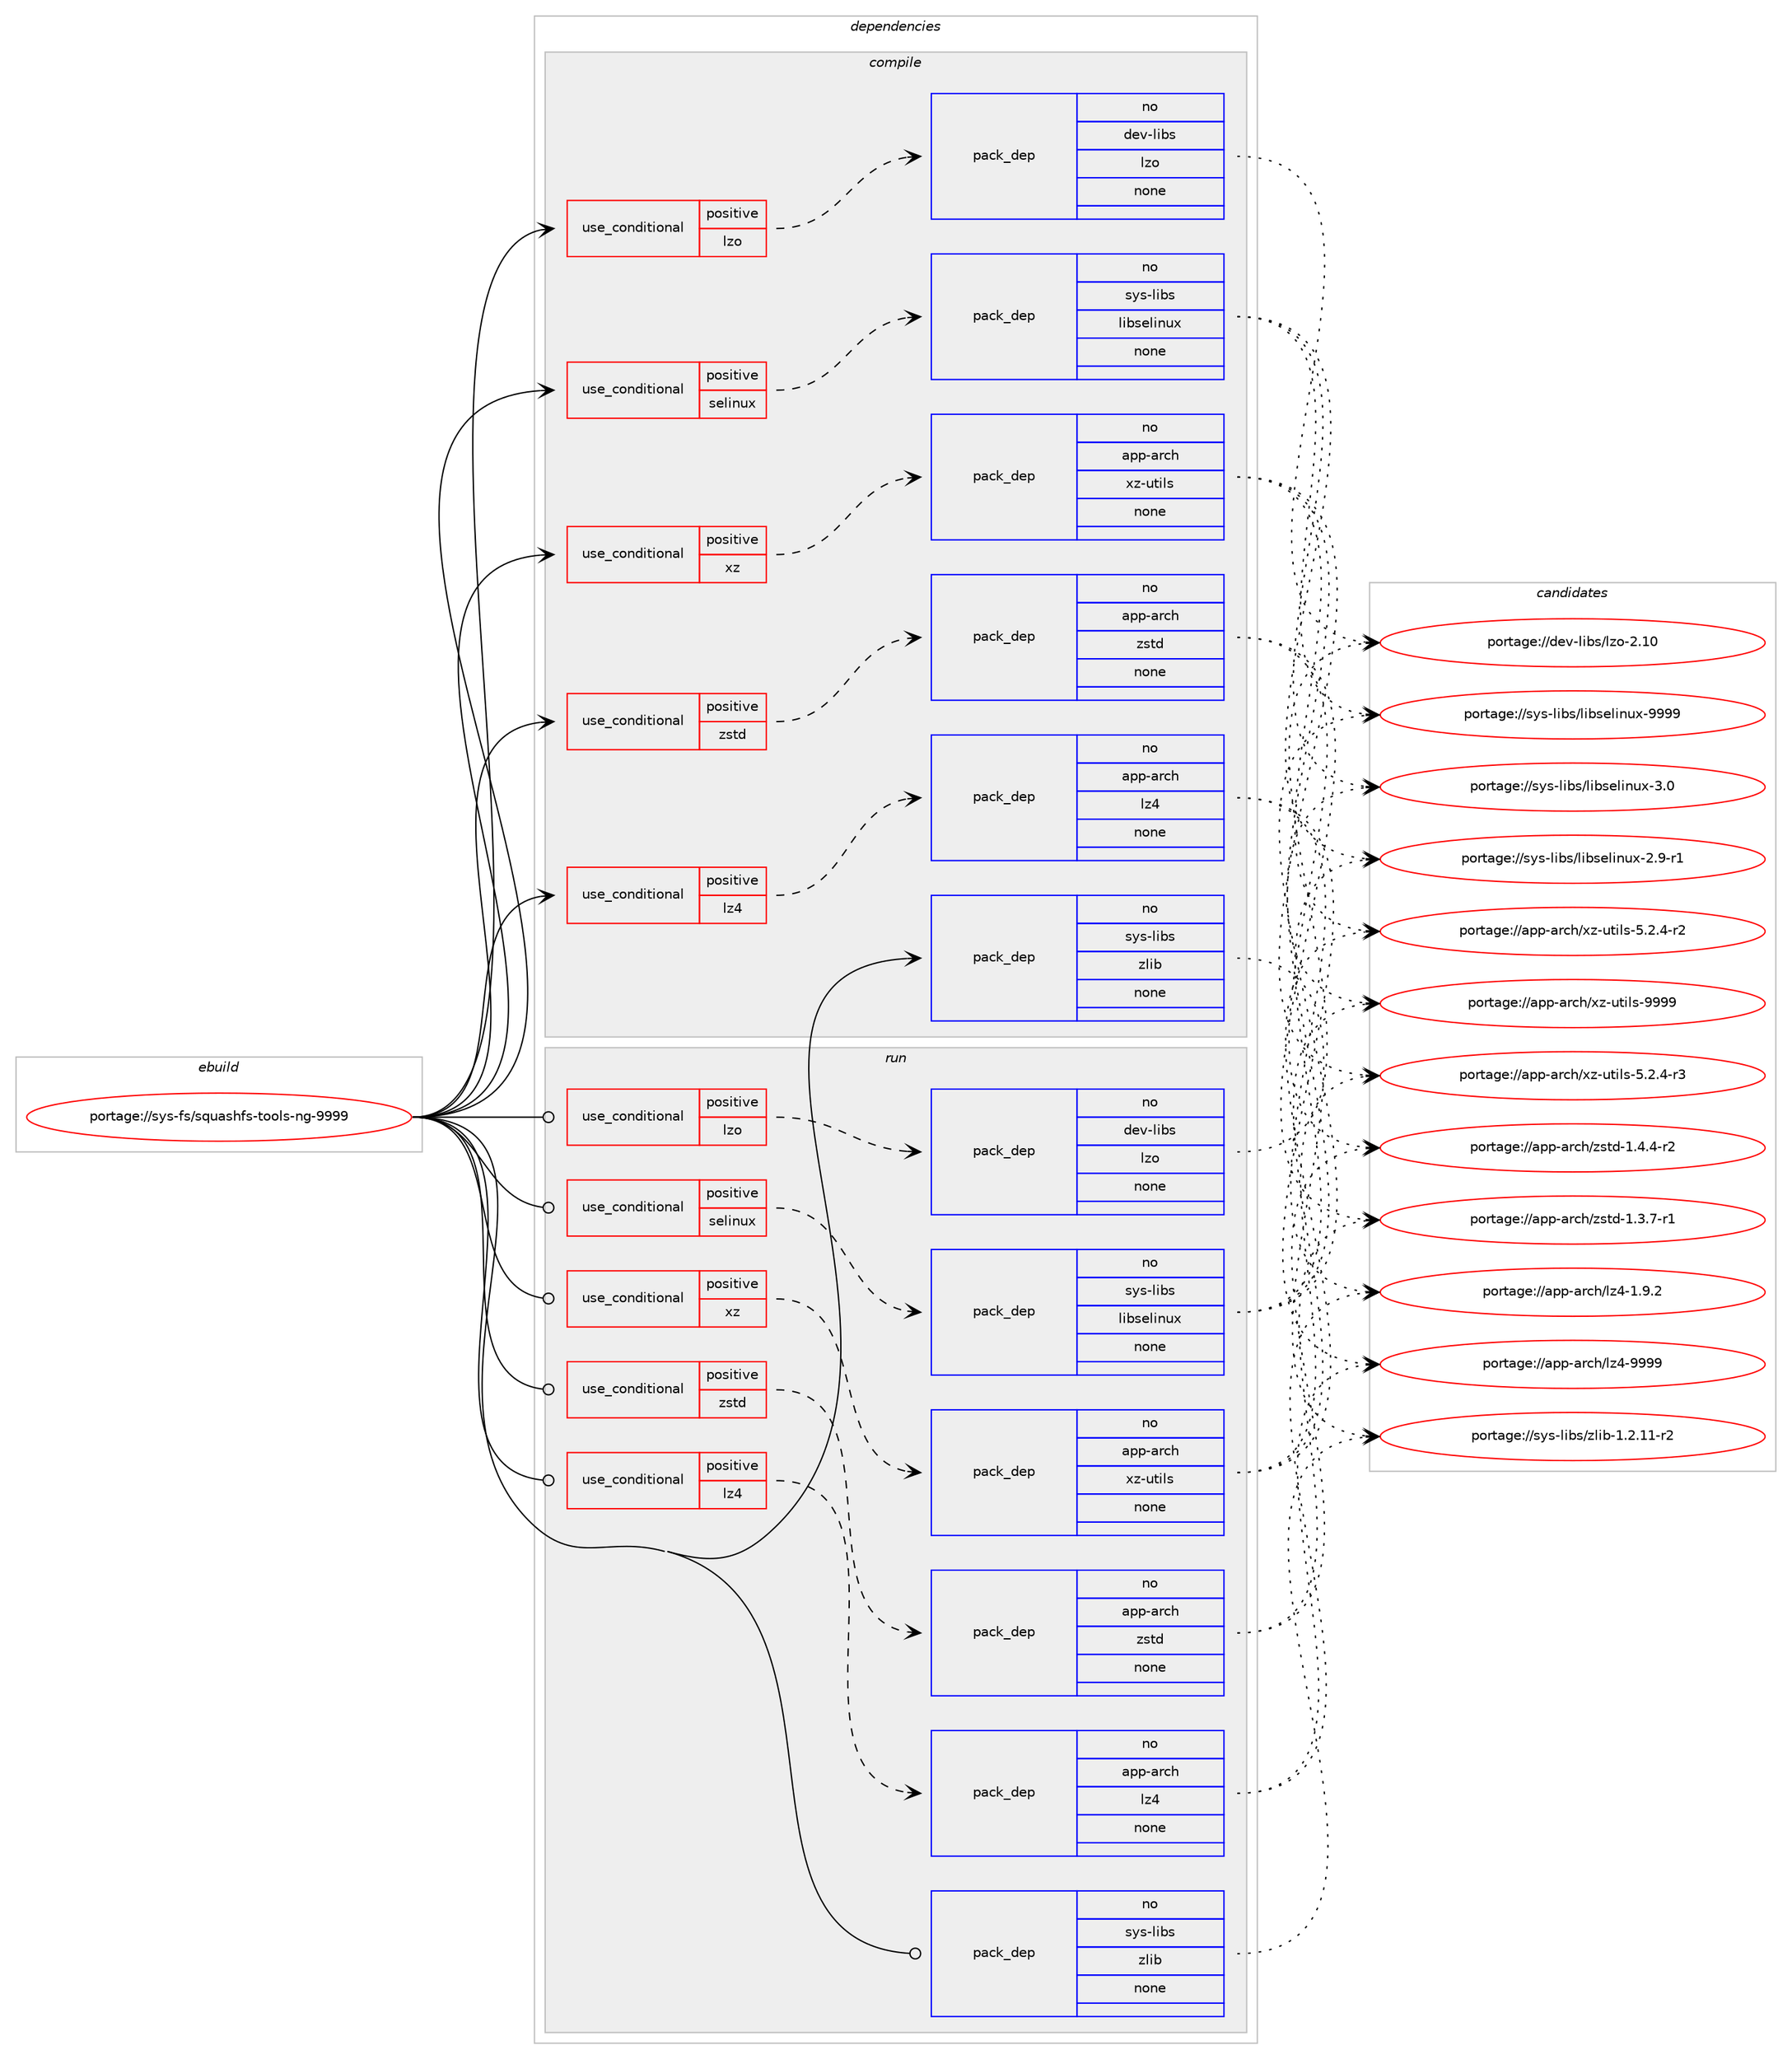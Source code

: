 digraph prolog {

# *************
# Graph options
# *************

newrank=true;
concentrate=true;
compound=true;
graph [rankdir=LR,fontname=Helvetica,fontsize=10,ranksep=1.5];#, ranksep=2.5, nodesep=0.2];
edge  [arrowhead=vee];
node  [fontname=Helvetica,fontsize=10];

# **********
# The ebuild
# **********

subgraph cluster_leftcol {
color=gray;
rank=same;
label=<<i>ebuild</i>>;
id [label="portage://sys-fs/squashfs-tools-ng-9999", color=red, width=4, href="../sys-fs/squashfs-tools-ng-9999.svg"];
}

# ****************
# The dependencies
# ****************

subgraph cluster_midcol {
color=gray;
label=<<i>dependencies</i>>;
subgraph cluster_compile {
fillcolor="#eeeeee";
style=filled;
label=<<i>compile</i>>;
subgraph cond5204 {
dependency28765 [label=<<TABLE BORDER="0" CELLBORDER="1" CELLSPACING="0" CELLPADDING="4"><TR><TD ROWSPAN="3" CELLPADDING="10">use_conditional</TD></TR><TR><TD>positive</TD></TR><TR><TD>lz4</TD></TR></TABLE>>, shape=none, color=red];
subgraph pack22808 {
dependency28766 [label=<<TABLE BORDER="0" CELLBORDER="1" CELLSPACING="0" CELLPADDING="4" WIDTH="220"><TR><TD ROWSPAN="6" CELLPADDING="30">pack_dep</TD></TR><TR><TD WIDTH="110">no</TD></TR><TR><TD>app-arch</TD></TR><TR><TD>lz4</TD></TR><TR><TD>none</TD></TR><TR><TD></TD></TR></TABLE>>, shape=none, color=blue];
}
dependency28765:e -> dependency28766:w [weight=20,style="dashed",arrowhead="vee"];
}
id:e -> dependency28765:w [weight=20,style="solid",arrowhead="vee"];
subgraph cond5205 {
dependency28767 [label=<<TABLE BORDER="0" CELLBORDER="1" CELLSPACING="0" CELLPADDING="4"><TR><TD ROWSPAN="3" CELLPADDING="10">use_conditional</TD></TR><TR><TD>positive</TD></TR><TR><TD>lzo</TD></TR></TABLE>>, shape=none, color=red];
subgraph pack22809 {
dependency28768 [label=<<TABLE BORDER="0" CELLBORDER="1" CELLSPACING="0" CELLPADDING="4" WIDTH="220"><TR><TD ROWSPAN="6" CELLPADDING="30">pack_dep</TD></TR><TR><TD WIDTH="110">no</TD></TR><TR><TD>dev-libs</TD></TR><TR><TD>lzo</TD></TR><TR><TD>none</TD></TR><TR><TD></TD></TR></TABLE>>, shape=none, color=blue];
}
dependency28767:e -> dependency28768:w [weight=20,style="dashed",arrowhead="vee"];
}
id:e -> dependency28767:w [weight=20,style="solid",arrowhead="vee"];
subgraph cond5206 {
dependency28769 [label=<<TABLE BORDER="0" CELLBORDER="1" CELLSPACING="0" CELLPADDING="4"><TR><TD ROWSPAN="3" CELLPADDING="10">use_conditional</TD></TR><TR><TD>positive</TD></TR><TR><TD>selinux</TD></TR></TABLE>>, shape=none, color=red];
subgraph pack22810 {
dependency28770 [label=<<TABLE BORDER="0" CELLBORDER="1" CELLSPACING="0" CELLPADDING="4" WIDTH="220"><TR><TD ROWSPAN="6" CELLPADDING="30">pack_dep</TD></TR><TR><TD WIDTH="110">no</TD></TR><TR><TD>sys-libs</TD></TR><TR><TD>libselinux</TD></TR><TR><TD>none</TD></TR><TR><TD></TD></TR></TABLE>>, shape=none, color=blue];
}
dependency28769:e -> dependency28770:w [weight=20,style="dashed",arrowhead="vee"];
}
id:e -> dependency28769:w [weight=20,style="solid",arrowhead="vee"];
subgraph cond5207 {
dependency28771 [label=<<TABLE BORDER="0" CELLBORDER="1" CELLSPACING="0" CELLPADDING="4"><TR><TD ROWSPAN="3" CELLPADDING="10">use_conditional</TD></TR><TR><TD>positive</TD></TR><TR><TD>xz</TD></TR></TABLE>>, shape=none, color=red];
subgraph pack22811 {
dependency28772 [label=<<TABLE BORDER="0" CELLBORDER="1" CELLSPACING="0" CELLPADDING="4" WIDTH="220"><TR><TD ROWSPAN="6" CELLPADDING="30">pack_dep</TD></TR><TR><TD WIDTH="110">no</TD></TR><TR><TD>app-arch</TD></TR><TR><TD>xz-utils</TD></TR><TR><TD>none</TD></TR><TR><TD></TD></TR></TABLE>>, shape=none, color=blue];
}
dependency28771:e -> dependency28772:w [weight=20,style="dashed",arrowhead="vee"];
}
id:e -> dependency28771:w [weight=20,style="solid",arrowhead="vee"];
subgraph cond5208 {
dependency28773 [label=<<TABLE BORDER="0" CELLBORDER="1" CELLSPACING="0" CELLPADDING="4"><TR><TD ROWSPAN="3" CELLPADDING="10">use_conditional</TD></TR><TR><TD>positive</TD></TR><TR><TD>zstd</TD></TR></TABLE>>, shape=none, color=red];
subgraph pack22812 {
dependency28774 [label=<<TABLE BORDER="0" CELLBORDER="1" CELLSPACING="0" CELLPADDING="4" WIDTH="220"><TR><TD ROWSPAN="6" CELLPADDING="30">pack_dep</TD></TR><TR><TD WIDTH="110">no</TD></TR><TR><TD>app-arch</TD></TR><TR><TD>zstd</TD></TR><TR><TD>none</TD></TR><TR><TD></TD></TR></TABLE>>, shape=none, color=blue];
}
dependency28773:e -> dependency28774:w [weight=20,style="dashed",arrowhead="vee"];
}
id:e -> dependency28773:w [weight=20,style="solid",arrowhead="vee"];
subgraph pack22813 {
dependency28775 [label=<<TABLE BORDER="0" CELLBORDER="1" CELLSPACING="0" CELLPADDING="4" WIDTH="220"><TR><TD ROWSPAN="6" CELLPADDING="30">pack_dep</TD></TR><TR><TD WIDTH="110">no</TD></TR><TR><TD>sys-libs</TD></TR><TR><TD>zlib</TD></TR><TR><TD>none</TD></TR><TR><TD></TD></TR></TABLE>>, shape=none, color=blue];
}
id:e -> dependency28775:w [weight=20,style="solid",arrowhead="vee"];
}
subgraph cluster_compileandrun {
fillcolor="#eeeeee";
style=filled;
label=<<i>compile and run</i>>;
}
subgraph cluster_run {
fillcolor="#eeeeee";
style=filled;
label=<<i>run</i>>;
subgraph cond5209 {
dependency28776 [label=<<TABLE BORDER="0" CELLBORDER="1" CELLSPACING="0" CELLPADDING="4"><TR><TD ROWSPAN="3" CELLPADDING="10">use_conditional</TD></TR><TR><TD>positive</TD></TR><TR><TD>lz4</TD></TR></TABLE>>, shape=none, color=red];
subgraph pack22814 {
dependency28777 [label=<<TABLE BORDER="0" CELLBORDER="1" CELLSPACING="0" CELLPADDING="4" WIDTH="220"><TR><TD ROWSPAN="6" CELLPADDING="30">pack_dep</TD></TR><TR><TD WIDTH="110">no</TD></TR><TR><TD>app-arch</TD></TR><TR><TD>lz4</TD></TR><TR><TD>none</TD></TR><TR><TD></TD></TR></TABLE>>, shape=none, color=blue];
}
dependency28776:e -> dependency28777:w [weight=20,style="dashed",arrowhead="vee"];
}
id:e -> dependency28776:w [weight=20,style="solid",arrowhead="odot"];
subgraph cond5210 {
dependency28778 [label=<<TABLE BORDER="0" CELLBORDER="1" CELLSPACING="0" CELLPADDING="4"><TR><TD ROWSPAN="3" CELLPADDING="10">use_conditional</TD></TR><TR><TD>positive</TD></TR><TR><TD>lzo</TD></TR></TABLE>>, shape=none, color=red];
subgraph pack22815 {
dependency28779 [label=<<TABLE BORDER="0" CELLBORDER="1" CELLSPACING="0" CELLPADDING="4" WIDTH="220"><TR><TD ROWSPAN="6" CELLPADDING="30">pack_dep</TD></TR><TR><TD WIDTH="110">no</TD></TR><TR><TD>dev-libs</TD></TR><TR><TD>lzo</TD></TR><TR><TD>none</TD></TR><TR><TD></TD></TR></TABLE>>, shape=none, color=blue];
}
dependency28778:e -> dependency28779:w [weight=20,style="dashed",arrowhead="vee"];
}
id:e -> dependency28778:w [weight=20,style="solid",arrowhead="odot"];
subgraph cond5211 {
dependency28780 [label=<<TABLE BORDER="0" CELLBORDER="1" CELLSPACING="0" CELLPADDING="4"><TR><TD ROWSPAN="3" CELLPADDING="10">use_conditional</TD></TR><TR><TD>positive</TD></TR><TR><TD>selinux</TD></TR></TABLE>>, shape=none, color=red];
subgraph pack22816 {
dependency28781 [label=<<TABLE BORDER="0" CELLBORDER="1" CELLSPACING="0" CELLPADDING="4" WIDTH="220"><TR><TD ROWSPAN="6" CELLPADDING="30">pack_dep</TD></TR><TR><TD WIDTH="110">no</TD></TR><TR><TD>sys-libs</TD></TR><TR><TD>libselinux</TD></TR><TR><TD>none</TD></TR><TR><TD></TD></TR></TABLE>>, shape=none, color=blue];
}
dependency28780:e -> dependency28781:w [weight=20,style="dashed",arrowhead="vee"];
}
id:e -> dependency28780:w [weight=20,style="solid",arrowhead="odot"];
subgraph cond5212 {
dependency28782 [label=<<TABLE BORDER="0" CELLBORDER="1" CELLSPACING="0" CELLPADDING="4"><TR><TD ROWSPAN="3" CELLPADDING="10">use_conditional</TD></TR><TR><TD>positive</TD></TR><TR><TD>xz</TD></TR></TABLE>>, shape=none, color=red];
subgraph pack22817 {
dependency28783 [label=<<TABLE BORDER="0" CELLBORDER="1" CELLSPACING="0" CELLPADDING="4" WIDTH="220"><TR><TD ROWSPAN="6" CELLPADDING="30">pack_dep</TD></TR><TR><TD WIDTH="110">no</TD></TR><TR><TD>app-arch</TD></TR><TR><TD>xz-utils</TD></TR><TR><TD>none</TD></TR><TR><TD></TD></TR></TABLE>>, shape=none, color=blue];
}
dependency28782:e -> dependency28783:w [weight=20,style="dashed",arrowhead="vee"];
}
id:e -> dependency28782:w [weight=20,style="solid",arrowhead="odot"];
subgraph cond5213 {
dependency28784 [label=<<TABLE BORDER="0" CELLBORDER="1" CELLSPACING="0" CELLPADDING="4"><TR><TD ROWSPAN="3" CELLPADDING="10">use_conditional</TD></TR><TR><TD>positive</TD></TR><TR><TD>zstd</TD></TR></TABLE>>, shape=none, color=red];
subgraph pack22818 {
dependency28785 [label=<<TABLE BORDER="0" CELLBORDER="1" CELLSPACING="0" CELLPADDING="4" WIDTH="220"><TR><TD ROWSPAN="6" CELLPADDING="30">pack_dep</TD></TR><TR><TD WIDTH="110">no</TD></TR><TR><TD>app-arch</TD></TR><TR><TD>zstd</TD></TR><TR><TD>none</TD></TR><TR><TD></TD></TR></TABLE>>, shape=none, color=blue];
}
dependency28784:e -> dependency28785:w [weight=20,style="dashed",arrowhead="vee"];
}
id:e -> dependency28784:w [weight=20,style="solid",arrowhead="odot"];
subgraph pack22819 {
dependency28786 [label=<<TABLE BORDER="0" CELLBORDER="1" CELLSPACING="0" CELLPADDING="4" WIDTH="220"><TR><TD ROWSPAN="6" CELLPADDING="30">pack_dep</TD></TR><TR><TD WIDTH="110">no</TD></TR><TR><TD>sys-libs</TD></TR><TR><TD>zlib</TD></TR><TR><TD>none</TD></TR><TR><TD></TD></TR></TABLE>>, shape=none, color=blue];
}
id:e -> dependency28786:w [weight=20,style="solid",arrowhead="odot"];
}
}

# **************
# The candidates
# **************

subgraph cluster_choices {
rank=same;
color=gray;
label=<<i>candidates</i>>;

subgraph choice22808 {
color=black;
nodesep=1;
choice9711211245971149910447108122524557575757 [label="portage://app-arch/lz4-9999", color=red, width=4,href="../app-arch/lz4-9999.svg"];
choice971121124597114991044710812252454946574650 [label="portage://app-arch/lz4-1.9.2", color=red, width=4,href="../app-arch/lz4-1.9.2.svg"];
dependency28766:e -> choice9711211245971149910447108122524557575757:w [style=dotted,weight="100"];
dependency28766:e -> choice971121124597114991044710812252454946574650:w [style=dotted,weight="100"];
}
subgraph choice22809 {
color=black;
nodesep=1;
choice1001011184510810598115471081221114550464948 [label="portage://dev-libs/lzo-2.10", color=red, width=4,href="../dev-libs/lzo-2.10.svg"];
dependency28768:e -> choice1001011184510810598115471081221114550464948:w [style=dotted,weight="100"];
}
subgraph choice22810 {
color=black;
nodesep=1;
choice115121115451081059811547108105981151011081051101171204557575757 [label="portage://sys-libs/libselinux-9999", color=red, width=4,href="../sys-libs/libselinux-9999.svg"];
choice1151211154510810598115471081059811510110810511011712045514648 [label="portage://sys-libs/libselinux-3.0", color=red, width=4,href="../sys-libs/libselinux-3.0.svg"];
choice11512111545108105981154710810598115101108105110117120455046574511449 [label="portage://sys-libs/libselinux-2.9-r1", color=red, width=4,href="../sys-libs/libselinux-2.9-r1.svg"];
dependency28770:e -> choice115121115451081059811547108105981151011081051101171204557575757:w [style=dotted,weight="100"];
dependency28770:e -> choice1151211154510810598115471081059811510110810511011712045514648:w [style=dotted,weight="100"];
dependency28770:e -> choice11512111545108105981154710810598115101108105110117120455046574511449:w [style=dotted,weight="100"];
}
subgraph choice22811 {
color=black;
nodesep=1;
choice9711211245971149910447120122451171161051081154557575757 [label="portage://app-arch/xz-utils-9999", color=red, width=4,href="../app-arch/xz-utils-9999.svg"];
choice9711211245971149910447120122451171161051081154553465046524511451 [label="portage://app-arch/xz-utils-5.2.4-r3", color=red, width=4,href="../app-arch/xz-utils-5.2.4-r3.svg"];
choice9711211245971149910447120122451171161051081154553465046524511450 [label="portage://app-arch/xz-utils-5.2.4-r2", color=red, width=4,href="../app-arch/xz-utils-5.2.4-r2.svg"];
dependency28772:e -> choice9711211245971149910447120122451171161051081154557575757:w [style=dotted,weight="100"];
dependency28772:e -> choice9711211245971149910447120122451171161051081154553465046524511451:w [style=dotted,weight="100"];
dependency28772:e -> choice9711211245971149910447120122451171161051081154553465046524511450:w [style=dotted,weight="100"];
}
subgraph choice22812 {
color=black;
nodesep=1;
choice97112112459711499104471221151161004549465246524511450 [label="portage://app-arch/zstd-1.4.4-r2", color=red, width=4,href="../app-arch/zstd-1.4.4-r2.svg"];
choice97112112459711499104471221151161004549465146554511449 [label="portage://app-arch/zstd-1.3.7-r1", color=red, width=4,href="../app-arch/zstd-1.3.7-r1.svg"];
dependency28774:e -> choice97112112459711499104471221151161004549465246524511450:w [style=dotted,weight="100"];
dependency28774:e -> choice97112112459711499104471221151161004549465146554511449:w [style=dotted,weight="100"];
}
subgraph choice22813 {
color=black;
nodesep=1;
choice11512111545108105981154712210810598454946504649494511450 [label="portage://sys-libs/zlib-1.2.11-r2", color=red, width=4,href="../sys-libs/zlib-1.2.11-r2.svg"];
dependency28775:e -> choice11512111545108105981154712210810598454946504649494511450:w [style=dotted,weight="100"];
}
subgraph choice22814 {
color=black;
nodesep=1;
choice9711211245971149910447108122524557575757 [label="portage://app-arch/lz4-9999", color=red, width=4,href="../app-arch/lz4-9999.svg"];
choice971121124597114991044710812252454946574650 [label="portage://app-arch/lz4-1.9.2", color=red, width=4,href="../app-arch/lz4-1.9.2.svg"];
dependency28777:e -> choice9711211245971149910447108122524557575757:w [style=dotted,weight="100"];
dependency28777:e -> choice971121124597114991044710812252454946574650:w [style=dotted,weight="100"];
}
subgraph choice22815 {
color=black;
nodesep=1;
choice1001011184510810598115471081221114550464948 [label="portage://dev-libs/lzo-2.10", color=red, width=4,href="../dev-libs/lzo-2.10.svg"];
dependency28779:e -> choice1001011184510810598115471081221114550464948:w [style=dotted,weight="100"];
}
subgraph choice22816 {
color=black;
nodesep=1;
choice115121115451081059811547108105981151011081051101171204557575757 [label="portage://sys-libs/libselinux-9999", color=red, width=4,href="../sys-libs/libselinux-9999.svg"];
choice1151211154510810598115471081059811510110810511011712045514648 [label="portage://sys-libs/libselinux-3.0", color=red, width=4,href="../sys-libs/libselinux-3.0.svg"];
choice11512111545108105981154710810598115101108105110117120455046574511449 [label="portage://sys-libs/libselinux-2.9-r1", color=red, width=4,href="../sys-libs/libselinux-2.9-r1.svg"];
dependency28781:e -> choice115121115451081059811547108105981151011081051101171204557575757:w [style=dotted,weight="100"];
dependency28781:e -> choice1151211154510810598115471081059811510110810511011712045514648:w [style=dotted,weight="100"];
dependency28781:e -> choice11512111545108105981154710810598115101108105110117120455046574511449:w [style=dotted,weight="100"];
}
subgraph choice22817 {
color=black;
nodesep=1;
choice9711211245971149910447120122451171161051081154557575757 [label="portage://app-arch/xz-utils-9999", color=red, width=4,href="../app-arch/xz-utils-9999.svg"];
choice9711211245971149910447120122451171161051081154553465046524511451 [label="portage://app-arch/xz-utils-5.2.4-r3", color=red, width=4,href="../app-arch/xz-utils-5.2.4-r3.svg"];
choice9711211245971149910447120122451171161051081154553465046524511450 [label="portage://app-arch/xz-utils-5.2.4-r2", color=red, width=4,href="../app-arch/xz-utils-5.2.4-r2.svg"];
dependency28783:e -> choice9711211245971149910447120122451171161051081154557575757:w [style=dotted,weight="100"];
dependency28783:e -> choice9711211245971149910447120122451171161051081154553465046524511451:w [style=dotted,weight="100"];
dependency28783:e -> choice9711211245971149910447120122451171161051081154553465046524511450:w [style=dotted,weight="100"];
}
subgraph choice22818 {
color=black;
nodesep=1;
choice97112112459711499104471221151161004549465246524511450 [label="portage://app-arch/zstd-1.4.4-r2", color=red, width=4,href="../app-arch/zstd-1.4.4-r2.svg"];
choice97112112459711499104471221151161004549465146554511449 [label="portage://app-arch/zstd-1.3.7-r1", color=red, width=4,href="../app-arch/zstd-1.3.7-r1.svg"];
dependency28785:e -> choice97112112459711499104471221151161004549465246524511450:w [style=dotted,weight="100"];
dependency28785:e -> choice97112112459711499104471221151161004549465146554511449:w [style=dotted,weight="100"];
}
subgraph choice22819 {
color=black;
nodesep=1;
choice11512111545108105981154712210810598454946504649494511450 [label="portage://sys-libs/zlib-1.2.11-r2", color=red, width=4,href="../sys-libs/zlib-1.2.11-r2.svg"];
dependency28786:e -> choice11512111545108105981154712210810598454946504649494511450:w [style=dotted,weight="100"];
}
}

}
